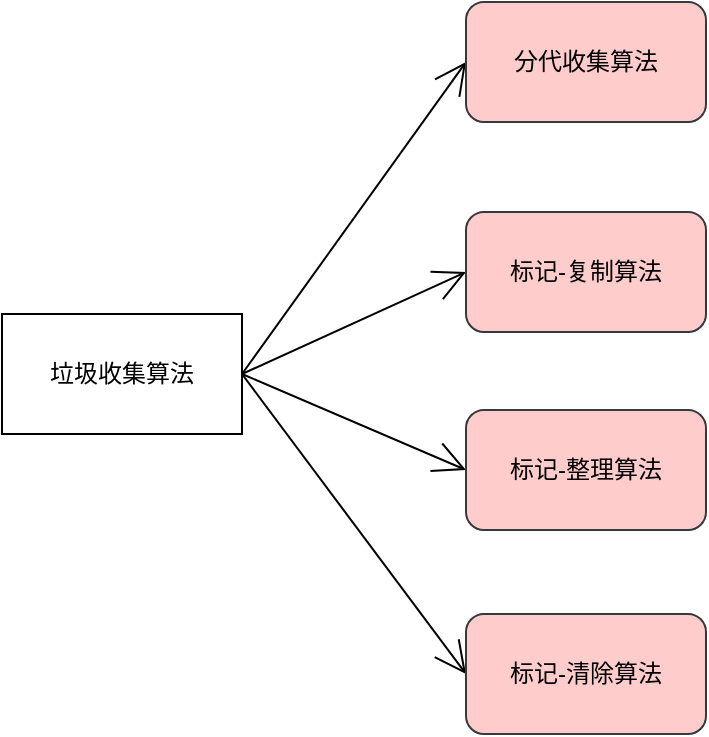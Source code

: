 <mxfile version="16.2.7" type="github">
  <diagram id="A7EeGcwWFw8KgxiksP2b" name="第 1 页">
    <mxGraphModel dx="2286" dy="943" grid="1" gridSize="10" guides="1" tooltips="1" connect="1" arrows="1" fold="1" page="0" pageScale="1" pageWidth="827" pageHeight="1169" math="0" shadow="0">
      <root>
        <mxCell id="0" />
        <mxCell id="1" parent="0" />
        <mxCell id="3yinAycjIMm108C5zKmO-6" style="edgeStyle=none;curved=1;rounded=0;orthogonalLoop=1;jettySize=auto;html=1;exitX=1;exitY=0.5;exitDx=0;exitDy=0;entryX=0;entryY=0.5;entryDx=0;entryDy=0;endArrow=open;startSize=14;endSize=14;sourcePerimeterSpacing=8;targetPerimeterSpacing=8;" edge="1" parent="1" source="3yinAycjIMm108C5zKmO-1" target="3yinAycjIMm108C5zKmO-2">
          <mxGeometry relative="1" as="geometry" />
        </mxCell>
        <mxCell id="3yinAycjIMm108C5zKmO-7" style="edgeStyle=none;curved=1;rounded=0;orthogonalLoop=1;jettySize=auto;html=1;exitX=1;exitY=0.5;exitDx=0;exitDy=0;entryX=0;entryY=0.5;entryDx=0;entryDy=0;endArrow=open;startSize=14;endSize=14;sourcePerimeterSpacing=8;targetPerimeterSpacing=8;" edge="1" parent="1" source="3yinAycjIMm108C5zKmO-1" target="3yinAycjIMm108C5zKmO-3">
          <mxGeometry relative="1" as="geometry" />
        </mxCell>
        <mxCell id="3yinAycjIMm108C5zKmO-8" style="edgeStyle=none;curved=1;rounded=0;orthogonalLoop=1;jettySize=auto;html=1;exitX=1;exitY=0.5;exitDx=0;exitDy=0;entryX=0;entryY=0.5;entryDx=0;entryDy=0;endArrow=open;startSize=14;endSize=14;sourcePerimeterSpacing=8;targetPerimeterSpacing=8;" edge="1" parent="1" source="3yinAycjIMm108C5zKmO-1" target="3yinAycjIMm108C5zKmO-4">
          <mxGeometry relative="1" as="geometry" />
        </mxCell>
        <mxCell id="3yinAycjIMm108C5zKmO-9" style="edgeStyle=none;curved=1;rounded=0;orthogonalLoop=1;jettySize=auto;html=1;exitX=1;exitY=0.5;exitDx=0;exitDy=0;entryX=0;entryY=0.5;entryDx=0;entryDy=0;endArrow=open;startSize=14;endSize=14;sourcePerimeterSpacing=8;targetPerimeterSpacing=8;" edge="1" parent="1" source="3yinAycjIMm108C5zKmO-1" target="3yinAycjIMm108C5zKmO-5">
          <mxGeometry relative="1" as="geometry" />
        </mxCell>
        <mxCell id="3yinAycjIMm108C5zKmO-1" value="垃圾收集算法" style="rounded=0;whiteSpace=wrap;html=1;hachureGap=4;" vertex="1" parent="1">
          <mxGeometry x="-203" y="219" width="120" height="60" as="geometry" />
        </mxCell>
        <mxCell id="3yinAycjIMm108C5zKmO-2" value="分代收集算法" style="rounded=1;whiteSpace=wrap;html=1;hachureGap=4;fillColor=#ffcccc;strokeColor=#36393d;" vertex="1" parent="1">
          <mxGeometry x="29" y="63" width="120" height="60" as="geometry" />
        </mxCell>
        <mxCell id="3yinAycjIMm108C5zKmO-3" value="标记-复制算法" style="rounded=1;whiteSpace=wrap;html=1;hachureGap=4;fillColor=#ffcccc;strokeColor=#36393d;" vertex="1" parent="1">
          <mxGeometry x="29" y="168" width="120" height="60" as="geometry" />
        </mxCell>
        <mxCell id="3yinAycjIMm108C5zKmO-4" value="标记-整理算法" style="rounded=1;whiteSpace=wrap;html=1;hachureGap=4;fillColor=#ffcccc;strokeColor=#36393d;" vertex="1" parent="1">
          <mxGeometry x="29" y="267" width="120" height="60" as="geometry" />
        </mxCell>
        <mxCell id="3yinAycjIMm108C5zKmO-5" value="标记-清除算法" style="rounded=1;whiteSpace=wrap;html=1;hachureGap=4;fillColor=#ffcccc;strokeColor=#36393d;" vertex="1" parent="1">
          <mxGeometry x="29" y="369" width="120" height="60" as="geometry" />
        </mxCell>
      </root>
    </mxGraphModel>
  </diagram>
</mxfile>
